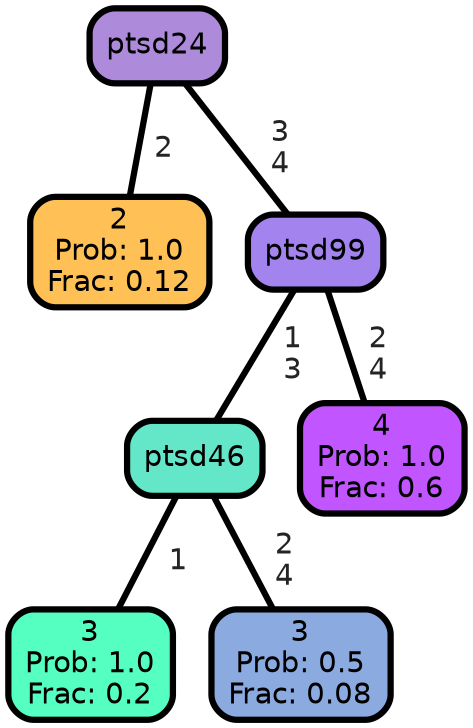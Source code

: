 graph Tree {
node [shape=box, style="filled, rounded",color="black",penwidth="3",fontcolor="black",                 fontname=helvetica] ;
graph [ranksep="0 equally", splines=straight,                 bgcolor=transparent, dpi=200] ;
edge [fontname=helvetica, fontweight=bold,fontcolor=grey14,color=black] ;
0 [label="2
Prob: 1.0
Frac: 0.12", fillcolor="#ffc155"] ;
1 [label="ptsd24", fillcolor="#ae8adb"] ;
2 [label="3
Prob: 1.0
Frac: 0.2", fillcolor="#55ffc1"] ;
3 [label="ptsd46", fillcolor="#64e6c9"] ;
4 [label="3
Prob: 0.5
Frac: 0.08", fillcolor="#8baae0"] ;
5 [label="ptsd99", fillcolor="#a383ee"] ;
6 [label="4
Prob: 1.0
Frac: 0.6", fillcolor="#c155ff"] ;
1 -- 0 [label=" 2",penwidth=3] ;
1 -- 5 [label=" 3\n 4",penwidth=3] ;
3 -- 2 [label=" 1",penwidth=3] ;
3 -- 4 [label=" 2\n 4",penwidth=3] ;
5 -- 3 [label=" 1\n 3",penwidth=3] ;
5 -- 6 [label=" 2\n 4",penwidth=3] ;
{rank = same;}}